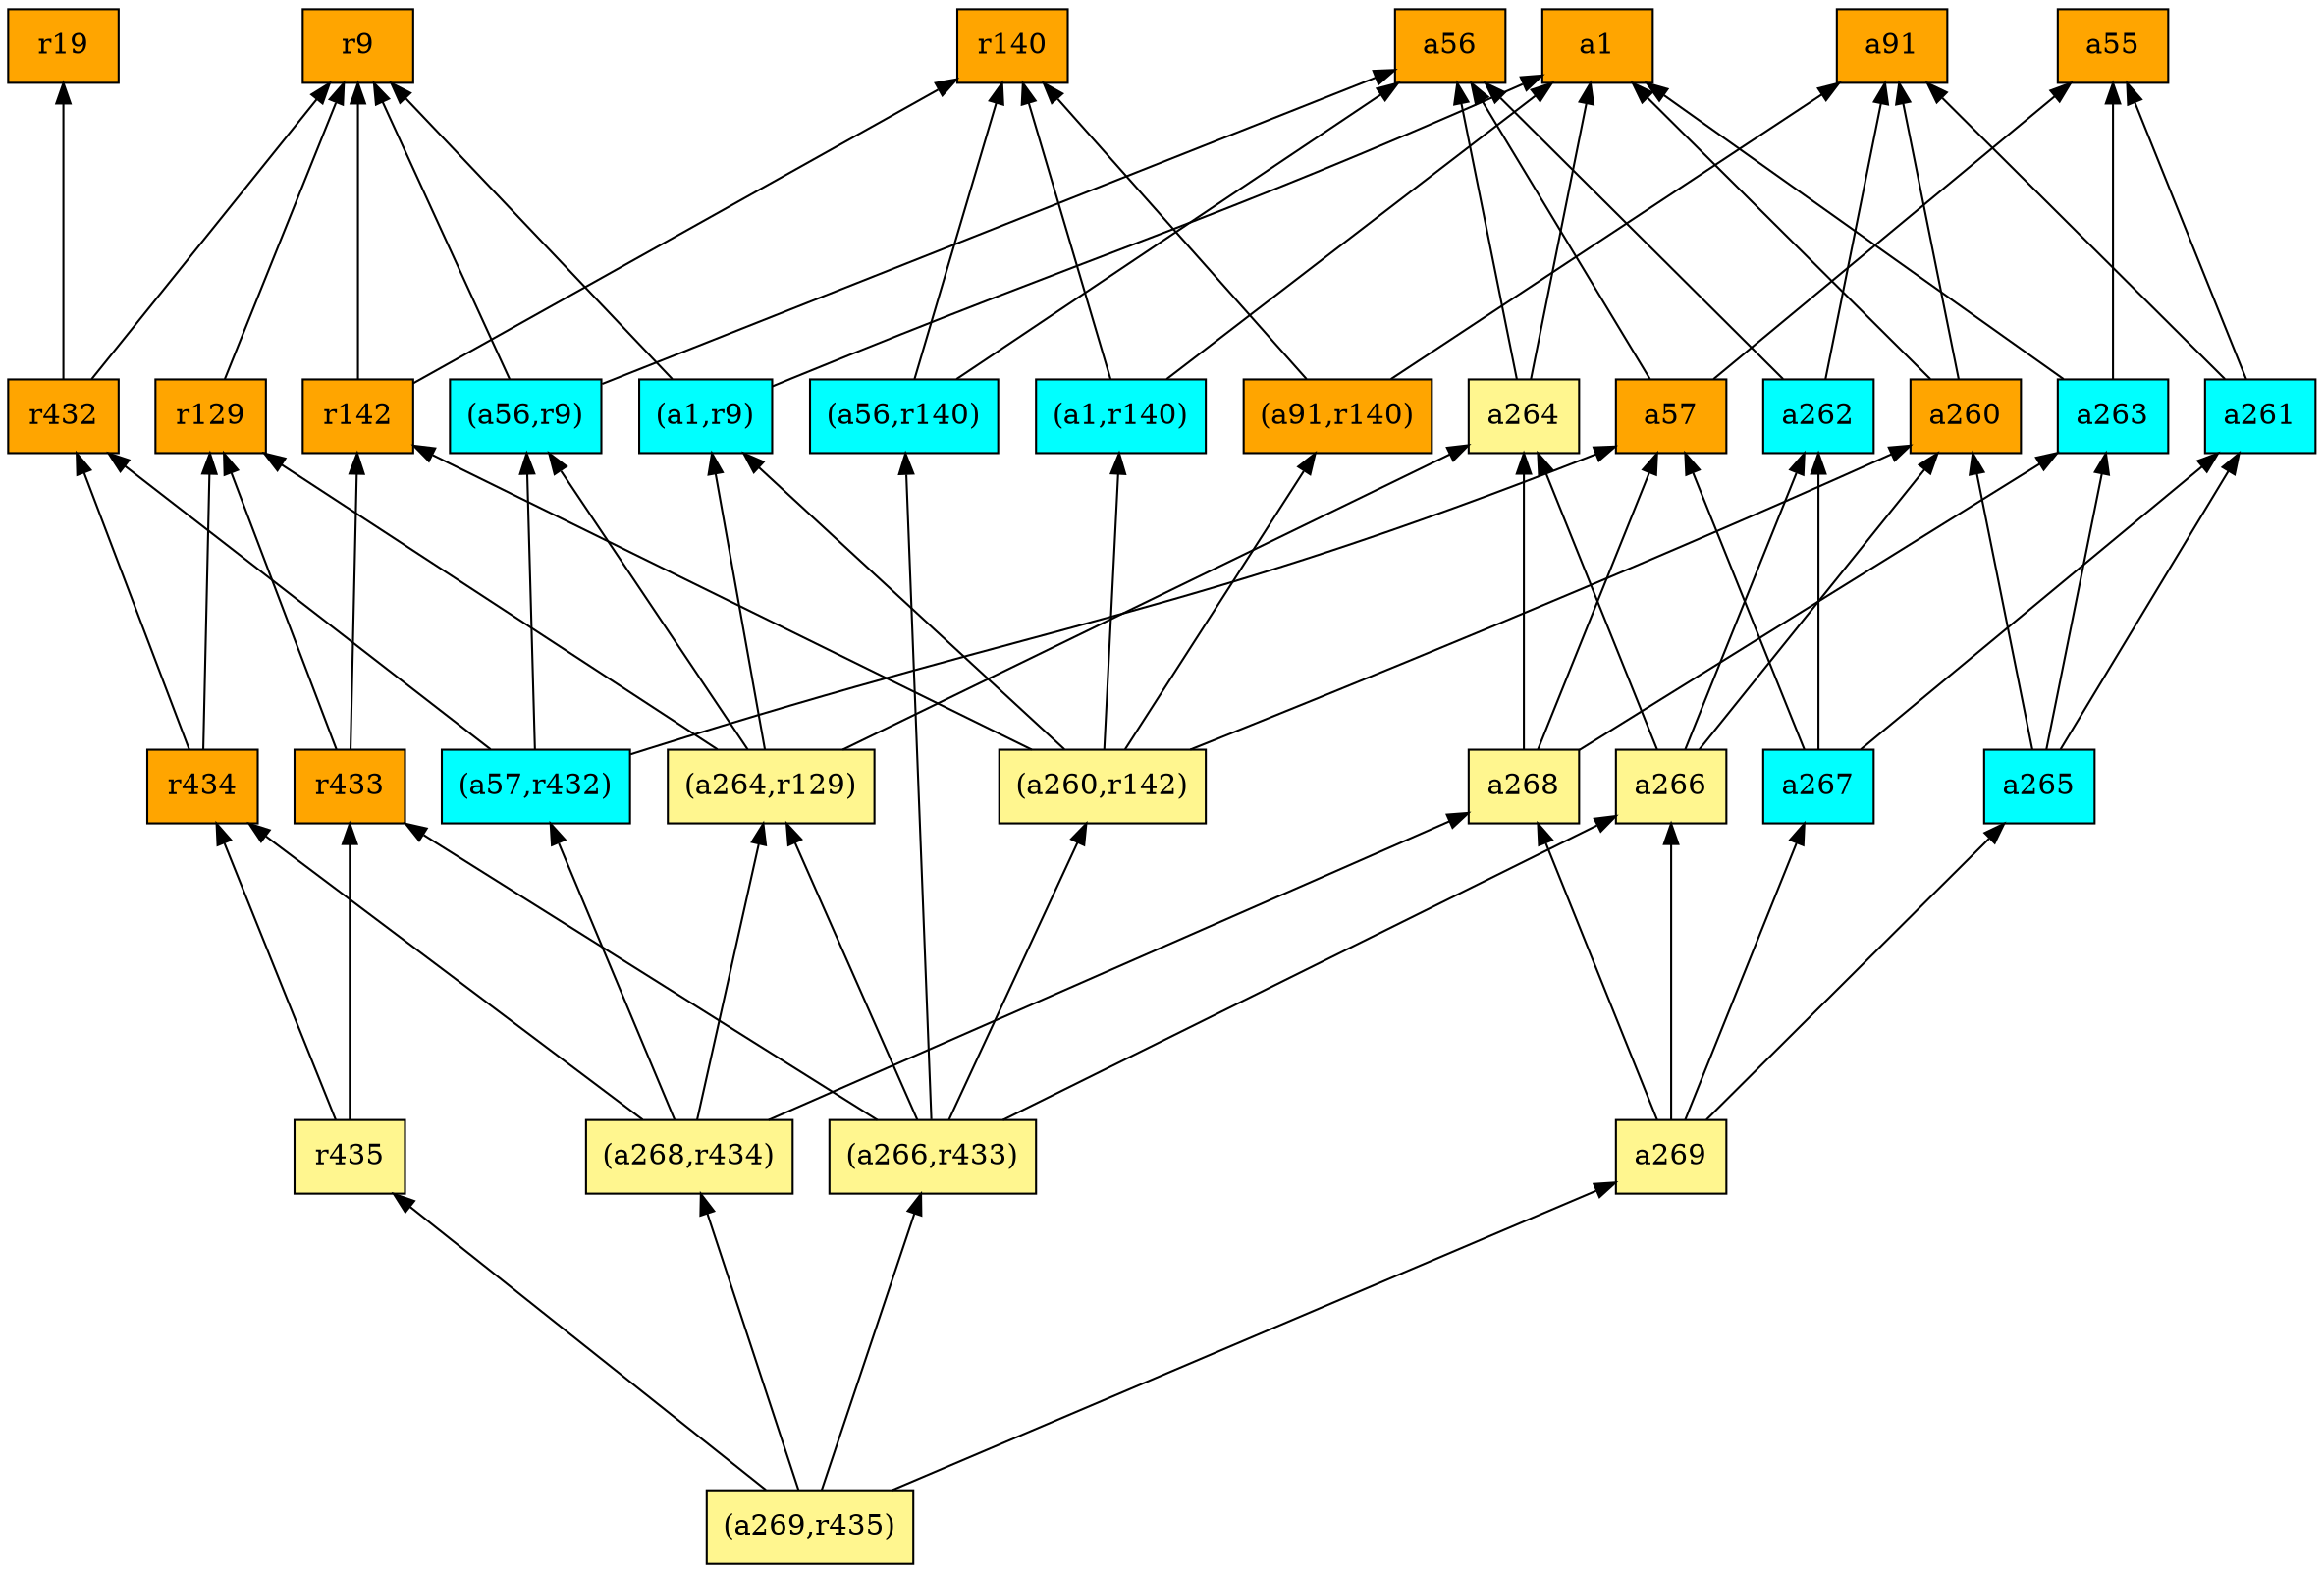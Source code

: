 digraph G {
rankdir=BT;ranksep="2.0";
"(a1,r9)" [shape=record,fillcolor=cyan,style=filled,label="{(a1,r9)}"];
"(a260,r142)" [shape=record,fillcolor=khaki1,style=filled,label="{(a260,r142)}"];
"a57" [shape=record,fillcolor=orange,style=filled,label="{a57}"];
"(a57,r432)" [shape=record,fillcolor=cyan,style=filled,label="{(a57,r432)}"];
"(a269,r435)" [shape=record,fillcolor=khaki1,style=filled,label="{(a269,r435)}"];
"r432" [shape=record,fillcolor=orange,style=filled,label="{r432}"];
"a260" [shape=record,fillcolor=orange,style=filled,label="{a260}"];
"a262" [shape=record,fillcolor=cyan,style=filled,label="{a262}"];
"a268" [shape=record,fillcolor=khaki1,style=filled,label="{a268}"];
"r9" [shape=record,fillcolor=orange,style=filled,label="{r9}"];
"a263" [shape=record,fillcolor=cyan,style=filled,label="{a263}"];
"a91" [shape=record,fillcolor=orange,style=filled,label="{a91}"];
"(a268,r434)" [shape=record,fillcolor=khaki1,style=filled,label="{(a268,r434)}"];
"a265" [shape=record,fillcolor=cyan,style=filled,label="{a265}"];
"a55" [shape=record,fillcolor=orange,style=filled,label="{a55}"];
"(a56,r9)" [shape=record,fillcolor=cyan,style=filled,label="{(a56,r9)}"];
"a269" [shape=record,fillcolor=khaki1,style=filled,label="{a269}"];
"r142" [shape=record,fillcolor=orange,style=filled,label="{r142}"];
"r129" [shape=record,fillcolor=orange,style=filled,label="{r129}"];
"r433" [shape=record,fillcolor=orange,style=filled,label="{r433}"];
"a264" [shape=record,fillcolor=khaki1,style=filled,label="{a264}"];
"(a1,r140)" [shape=record,fillcolor=cyan,style=filled,label="{(a1,r140)}"];
"a56" [shape=record,fillcolor=orange,style=filled,label="{a56}"];
"(a266,r433)" [shape=record,fillcolor=khaki1,style=filled,label="{(a266,r433)}"];
"(a264,r129)" [shape=record,fillcolor=khaki1,style=filled,label="{(a264,r129)}"];
"a1" [shape=record,fillcolor=orange,style=filled,label="{a1}"];
"r434" [shape=record,fillcolor=orange,style=filled,label="{r434}"];
"(a56,r140)" [shape=record,fillcolor=cyan,style=filled,label="{(a56,r140)}"];
"r140" [shape=record,fillcolor=orange,style=filled,label="{r140}"];
"(a91,r140)" [shape=record,fillcolor=orange,style=filled,label="{(a91,r140)}"];
"r19" [shape=record,fillcolor=orange,style=filled,label="{r19}"];
"r435" [shape=record,fillcolor=khaki1,style=filled,label="{r435}"];
"a261" [shape=record,fillcolor=cyan,style=filled,label="{a261}"];
"a266" [shape=record,fillcolor=khaki1,style=filled,label="{a266}"];
"a267" [shape=record,fillcolor=cyan,style=filled,label="{a267}"];
"(a1,r9)" -> "r9"
"(a1,r9)" -> "a1"
"(a260,r142)" -> "r142"
"(a260,r142)" -> "(a1,r9)"
"(a260,r142)" -> "(a1,r140)"
"(a260,r142)" -> "(a91,r140)"
"(a260,r142)" -> "a260"
"a57" -> "a56"
"a57" -> "a55"
"(a57,r432)" -> "a57"
"(a57,r432)" -> "(a56,r9)"
"(a57,r432)" -> "r432"
"(a269,r435)" -> "(a268,r434)"
"(a269,r435)" -> "(a266,r433)"
"(a269,r435)" -> "r435"
"(a269,r435)" -> "a269"
"r432" -> "r9"
"r432" -> "r19"
"a260" -> "a1"
"a260" -> "a91"
"a262" -> "a91"
"a262" -> "a56"
"a268" -> "a263"
"a268" -> "a264"
"a268" -> "a57"
"a263" -> "a1"
"a263" -> "a55"
"(a268,r434)" -> "r434"
"(a268,r434)" -> "(a57,r432)"
"(a268,r434)" -> "a268"
"(a268,r434)" -> "(a264,r129)"
"a265" -> "a263"
"a265" -> "a260"
"a265" -> "a261"
"(a56,r9)" -> "r9"
"(a56,r9)" -> "a56"
"a269" -> "a265"
"a269" -> "a268"
"a269" -> "a266"
"a269" -> "a267"
"r142" -> "r9"
"r142" -> "r140"
"r129" -> "r9"
"r433" -> "r142"
"r433" -> "r129"
"a264" -> "a1"
"a264" -> "a56"
"(a1,r140)" -> "a1"
"(a1,r140)" -> "r140"
"(a266,r433)" -> "(a56,r140)"
"(a266,r433)" -> "r433"
"(a266,r433)" -> "(a260,r142)"
"(a266,r433)" -> "(a264,r129)"
"(a266,r433)" -> "a266"
"(a264,r129)" -> "(a1,r9)"
"(a264,r129)" -> "r129"
"(a264,r129)" -> "(a56,r9)"
"(a264,r129)" -> "a264"
"r434" -> "r129"
"r434" -> "r432"
"(a56,r140)" -> "a56"
"(a56,r140)" -> "r140"
"(a91,r140)" -> "a91"
"(a91,r140)" -> "r140"
"r435" -> "r434"
"r435" -> "r433"
"a261" -> "a91"
"a261" -> "a55"
"a266" -> "a264"
"a266" -> "a260"
"a266" -> "a262"
"a267" -> "a57"
"a267" -> "a262"
"a267" -> "a261"
}